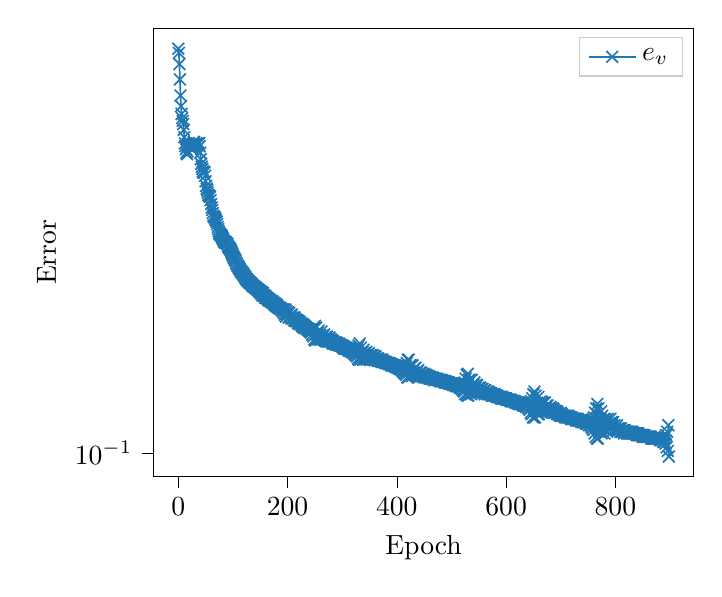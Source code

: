 % This file was created with tikzplotlib v0.10.1.
\begin{tikzpicture}

\definecolor{darkgray176}{RGB}{176,176,176}
\definecolor{lightgray204}{RGB}{204,204,204}
\definecolor{steelblue31119180}{RGB}{31,119,180}

\begin{axis}[
legend cell align={left},
legend style={fill opacity=0.8, draw opacity=1, text opacity=1, draw=lightgray204},
log basis y={10},
tick align=outside,
tick pos=left,
x grid style={darkgray176},
xlabel={Epoch},
xmin=-44.9, xmax=942.9,
xtick style={color=black},
y grid style={darkgray176},
ylabel={Error},
ymin=0.088, ymax=0.981,
ymode=log,
ytick style={color=black},
ytick={0.001,0.01,0.1,1,10},
yticklabels={
  \(\displaystyle {10^{-3}}\),
  \(\displaystyle {10^{-2}}\),
  \(\displaystyle {10^{-1}}\),
  \(\displaystyle {10^{0}}\),
  \(\displaystyle {10^{1}}\)
}
]
\addplot [semithick, steelblue31119180, mark=x, mark size=3, mark options={solid}]
table {%
0 0.879
1 0.859
2 0.809
3 0.745
4 0.683
5 0.645
6 0.619
7 0.605
8 0.596
9 0.586
10 0.568
11 0.546
12 0.528
13 0.52
14 0.512
15 0.502
16 0.498
17 0.506
18 0.52
19 0.526
20 0.525
21 0.521
22 0.519
23 0.516
24 0.514
25 0.514
26 0.518
27 0.526
28 0.532
29 0.532
30 0.527
31 0.524
32 0.526
33 0.528
34 0.527
35 0.525
36 0.525
37 0.528
38 0.529
39 0.52
40 0.502
41 0.485
42 0.473
43 0.466
44 0.46
45 0.454
46 0.451
47 0.453
48 0.452
49 0.444
50 0.431
51 0.42
52 0.414
53 0.41
54 0.405
55 0.4
56 0.399
57 0.398
58 0.396
59 0.389
60 0.381
61 0.374
62 0.369
63 0.363
64 0.358
65 0.356
66 0.355
67 0.354
68 0.351
69 0.349
70 0.346
71 0.342
72 0.337
73 0.333
74 0.329
75 0.326
76 0.324
77 0.323
78 0.323
79 0.321
80 0.319
81 0.317
82 0.315
83 0.313
84 0.311
85 0.31
86 0.311
87 0.31
88 0.309
89 0.308
90 0.307
91 0.304
92 0.302
93 0.301
94 0.3
95 0.299
96 0.297
97 0.295
98 0.293
99 0.291
100 0.289
101 0.287
102 0.285
103 0.284
104 0.282
105 0.28
106 0.277
107 0.277
108 0.274
109 0.273
110 0.272
111 0.27
112 0.269
113 0.268
114 0.266
115 0.266
116 0.264
117 0.263
118 0.263
119 0.261
120 0.26
121 0.259
122 0.257
123 0.257
124 0.255
125 0.254
126 0.254
127 0.252
128 0.252
129 0.251
130 0.25
131 0.25
132 0.249
133 0.248
134 0.248
135 0.247
136 0.246
137 0.245
138 0.245
139 0.244
140 0.244
141 0.243
142 0.243
143 0.242
144 0.241
145 0.241
146 0.24
147 0.24
148 0.238
149 0.239
150 0.237
151 0.238
152 0.235
153 0.237
154 0.233
155 0.236
156 0.233
157 0.233
158 0.233
159 0.23
160 0.232
161 0.23
162 0.23
163 0.23
164 0.228
165 0.229
166 0.227
167 0.228
168 0.227
169 0.226
170 0.226
171 0.225
172 0.226
173 0.224
174 0.224
175 0.224
176 0.222
177 0.223
178 0.221
179 0.222
180 0.22
181 0.221
182 0.219
183 0.219
184 0.218
185 0.218
186 0.218
187 0.217
188 0.217
189 0.216
190 0.216
191 0.214
192 0.216
193 0.212
194 0.216
195 0.21
196 0.216
197 0.208
198 0.214
199 0.211
200 0.21
201 0.213
202 0.207
203 0.212
204 0.208
205 0.208
206 0.21
207 0.206
208 0.21
209 0.206
210 0.207
211 0.207
212 0.204
213 0.207
214 0.203
215 0.205
216 0.204
217 0.203
218 0.204
219 0.201
220 0.203
221 0.2
222 0.202
223 0.2
224 0.2
225 0.2
226 0.198
227 0.2
228 0.197
229 0.199
230 0.196
231 0.198
232 0.196
233 0.196
234 0.196
235 0.195
236 0.195
237 0.194
238 0.195
239 0.193
240 0.194
241 0.192
242 0.194
243 0.191
244 0.194
245 0.189
246 0.194
247 0.187
248 0.196
249 0.184
250 0.198
251 0.183
252 0.196
253 0.185
254 0.189
255 0.191
256 0.184
257 0.193
258 0.184
259 0.188
260 0.188
261 0.184
262 0.192
263 0.184
264 0.188
265 0.187
266 0.184
267 0.189
268 0.183
269 0.186
270 0.185
271 0.182
272 0.187
273 0.182
274 0.185
275 0.184
276 0.182
277 0.186
278 0.182
279 0.184
280 0.183
281 0.181
282 0.183
283 0.18
284 0.182
285 0.18
286 0.18
287 0.181
288 0.179
289 0.181
290 0.179
291 0.18
292 0.179
293 0.179
294 0.18
295 0.178
296 0.179
297 0.178
298 0.178
299 0.178
300 0.177
301 0.178
302 0.176
303 0.177
304 0.175
305 0.176
306 0.175
307 0.176
308 0.175
309 0.175
310 0.175
311 0.174
312 0.175
313 0.173
314 0.174
315 0.173
316 0.174
317 0.172
318 0.174
319 0.172
320 0.173
321 0.171
322 0.173
323 0.17
324 0.173
325 0.169
326 0.174
327 0.168
328 0.176
329 0.166
330 0.178
331 0.165
332 0.18
333 0.165
334 0.176
335 0.167
336 0.169
337 0.172
338 0.165
339 0.174
340 0.165
341 0.171
342 0.169
343 0.166
344 0.172
345 0.165
346 0.17
347 0.168
348 0.167
349 0.171
350 0.165
351 0.169
352 0.167
353 0.166
354 0.169
355 0.165
356 0.169
357 0.166
358 0.166
359 0.168
360 0.165
361 0.168
362 0.165
363 0.166
364 0.166
365 0.164
366 0.166
367 0.164
368 0.165
369 0.164
370 0.164
371 0.165
372 0.163
373 0.165
374 0.163
375 0.164
376 0.163
377 0.163
378 0.163
379 0.162
380 0.163
381 0.162
382 0.162
383 0.162
384 0.162
385 0.162
386 0.161
387 0.162
388 0.161
389 0.161
390 0.16
391 0.161
392 0.16
393 0.16
394 0.16
395 0.16
396 0.16
397 0.159
398 0.159
399 0.159
400 0.159
401 0.158
402 0.159
403 0.158
404 0.159
405 0.157
406 0.158
407 0.157
408 0.158
409 0.156
410 0.158
411 0.155
412 0.158
413 0.154
414 0.159
415 0.153
416 0.16
417 0.152
418 0.162
419 0.15
420 0.165
421 0.15
422 0.165
423 0.151
424 0.16
425 0.155
426 0.153
427 0.16
428 0.151
429 0.16
430 0.153
431 0.154
432 0.157
433 0.152
434 0.158
435 0.152
436 0.154
437 0.155
438 0.152
439 0.156
440 0.151
441 0.153
442 0.154
443 0.151
444 0.154
445 0.151
446 0.152
447 0.153
448 0.151
449 0.153
450 0.15
451 0.152
452 0.152
453 0.15
454 0.152
455 0.15
456 0.151
457 0.15
458 0.15
459 0.151
460 0.149
461 0.15
462 0.149
463 0.149
464 0.15
465 0.149
466 0.15
467 0.148
468 0.149
469 0.148
470 0.148
471 0.149
472 0.148
473 0.149
474 0.148
475 0.148
476 0.148
477 0.148
478 0.148
479 0.147
480 0.148
481 0.147
482 0.148
483 0.147
484 0.147
485 0.147
486 0.147
487 0.147
488 0.146
489 0.147
490 0.146
491 0.146
492 0.146
493 0.146
494 0.146
495 0.146
496 0.145
497 0.145
498 0.145
499 0.145
500 0.145
501 0.145
502 0.145
503 0.144
504 0.145
505 0.144
506 0.144
507 0.144
508 0.144
509 0.143
510 0.144
511 0.143
512 0.144
513 0.143
514 0.144
515 0.142
516 0.143
517 0.142
518 0.143
519 0.141
520 0.144
521 0.14
522 0.145
523 0.139
524 0.146
525 0.137
526 0.149
527 0.137
528 0.152
529 0.136
530 0.153
531 0.136
532 0.148
533 0.14
534 0.141
535 0.148
536 0.137
537 0.148
538 0.139
539 0.142
540 0.144
541 0.138
542 0.146
543 0.139
544 0.142
545 0.144
546 0.138
547 0.144
548 0.139
549 0.14
550 0.142
551 0.138
552 0.142
553 0.139
554 0.139
555 0.141
556 0.138
557 0.141
558 0.139
559 0.139
560 0.14
561 0.137
562 0.14
563 0.138
564 0.138
565 0.139
566 0.137
567 0.139
568 0.137
569 0.138
570 0.138
571 0.137
572 0.138
573 0.136
574 0.137
575 0.137
576 0.136
577 0.137
578 0.136
579 0.137
580 0.136
581 0.136
582 0.136
583 0.135
584 0.136
585 0.135
586 0.135
587 0.135
588 0.135
589 0.135
590 0.134
591 0.135
592 0.134
593 0.135
594 0.134
595 0.134
596 0.134
597 0.134
598 0.134
599 0.134
600 0.134
601 0.133
602 0.133
603 0.133
604 0.133
605 0.133
606 0.133
607 0.133
608 0.132
609 0.133
610 0.132
611 0.132
612 0.132
613 0.132
614 0.132
615 0.132
616 0.132
617 0.131
618 0.131
619 0.131
620 0.131
621 0.131
622 0.131
623 0.13
624 0.131
625 0.13
626 0.13
627 0.13
628 0.13
629 0.13
630 0.13
631 0.129
632 0.13
633 0.129
634 0.129
635 0.129
636 0.129
637 0.128
638 0.129
639 0.128
640 0.129
641 0.127
642 0.13
643 0.126
644 0.131
645 0.124
646 0.132
647 0.123
648 0.134
649 0.121
650 0.137
651 0.121
652 0.139
653 0.121
654 0.136
655 0.125
656 0.129
657 0.131
658 0.123
659 0.135
660 0.123
661 0.131
662 0.127
663 0.125
664 0.132
665 0.124
666 0.131
667 0.126
668 0.127
669 0.131
670 0.125
671 0.131
672 0.126
673 0.127
674 0.129
675 0.125
676 0.129
677 0.125
678 0.127
679 0.127
680 0.125
681 0.128
682 0.125
683 0.127
684 0.125
685 0.125
686 0.127
687 0.124
688 0.126
689 0.124
690 0.125
691 0.125
692 0.124
693 0.125
694 0.123
695 0.124
696 0.123
697 0.123
698 0.123
699 0.122
700 0.124
701 0.122
702 0.123
703 0.122
704 0.122
705 0.122
706 0.122
707 0.122
708 0.121
709 0.122
710 0.121
711 0.122
712 0.121
713 0.121
714 0.122
715 0.121
716 0.121
717 0.121
718 0.121
719 0.12
720 0.121
721 0.12
722 0.12
723 0.12
724 0.12
725 0.12
726 0.12
727 0.12
728 0.119
729 0.12
730 0.119
731 0.12
732 0.119
733 0.119
734 0.119
735 0.119
736 0.119
737 0.119
738 0.118
739 0.119
740 0.118
741 0.118
742 0.118
743 0.118
744 0.118
745 0.118
746 0.117
747 0.118
748 0.117
749 0.118
750 0.117
751 0.118
752 0.116
753 0.118
754 0.116
755 0.118
756 0.115
757 0.119
758 0.114
759 0.12
760 0.113
761 0.121
762 0.111
763 0.124
764 0.109
765 0.127
766 0.108
767 0.13
768 0.108
769 0.127
770 0.112
771 0.12
772 0.12
773 0.112
774 0.125
775 0.111
776 0.122
777 0.114
778 0.114
779 0.12
780 0.111
781 0.12
782 0.113
783 0.116
784 0.118
785 0.112
786 0.12
787 0.114
788 0.117
789 0.117
790 0.114
791 0.12
792 0.114
793 0.118
794 0.116
795 0.115
796 0.118
797 0.113
798 0.116
799 0.114
800 0.114
801 0.115
802 0.113
803 0.116
804 0.113
805 0.114
806 0.114
807 0.113
808 0.114
809 0.112
810 0.114
811 0.112
812 0.112
813 0.113
814 0.112
815 0.113
816 0.111
817 0.113
818 0.112
819 0.112
820 0.112
821 0.111
822 0.112
823 0.111
824 0.112
825 0.111
826 0.112
827 0.111
828 0.111
829 0.112
830 0.111
831 0.112
832 0.111
833 0.111
834 0.111
835 0.111
836 0.111
837 0.111
838 0.111
839 0.11
840 0.111
841 0.11
842 0.111
843 0.11
844 0.11
845 0.11
846 0.11
847 0.11
848 0.11
849 0.11
850 0.109
851 0.11
852 0.109
853 0.11
854 0.109
855 0.109
856 0.109
857 0.109
858 0.109
859 0.109
860 0.109
861 0.109
862 0.109
863 0.109
864 0.109
865 0.109
866 0.108
867 0.108
868 0.108
869 0.108
870 0.108
871 0.108
872 0.108
873 0.108
874 0.108
875 0.108
876 0.108
877 0.108
878 0.108
879 0.108
880 0.108
881 0.108
882 0.107
883 0.108
884 0.107
885 0.108
886 0.107
887 0.108
888 0.106
889 0.108
890 0.106
891 0.109
892 0.105
893 0.11
894 0.103
895 0.112
896 0.101
897 0.116
898 0.098
};
\addlegendentry{$e_v$}
\end{axis}

\end{tikzpicture}

